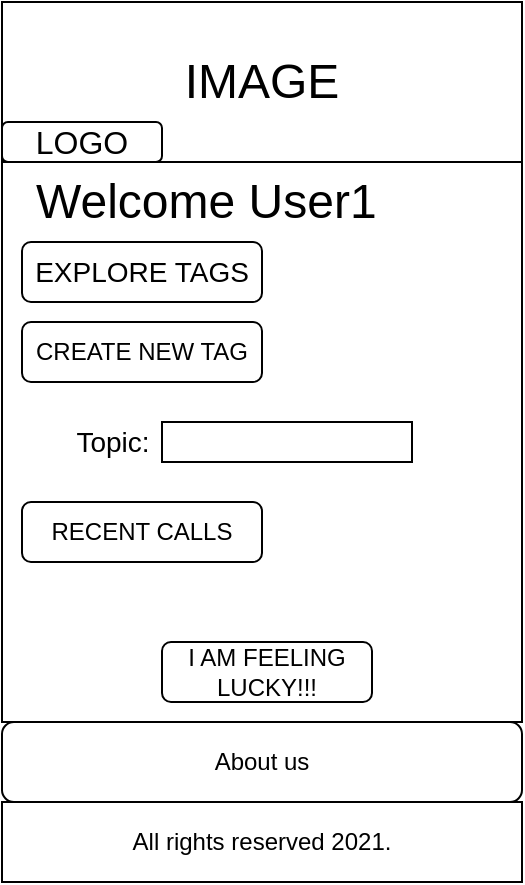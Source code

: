 <mxfile version="14.4.3" type="google"><diagram name="Page-1" id="03018318-947c-dd8e-b7a3-06fadd420f32"><mxGraphModel dx="2378" dy="491" grid="1" gridSize="10" guides="1" tooltips="1" connect="1" arrows="1" fold="1" page="1" pageScale="1" pageWidth="1100" pageHeight="850" background="#ffffff" math="0" shadow="0"><root><mxCell id="0"/><mxCell id="1" parent="0"/><mxCell id="UzBa_a379_UsBg93KTNn-10" value="" style="rounded=0;whiteSpace=wrap;html=1;" parent="1" vertex="1"><mxGeometry x="-30" y="190" width="260" height="280" as="geometry"/></mxCell><mxCell id="b-jufonRdxzOg6XVN3WO-2" value="&lt;font style=&quot;font-size: 24px&quot;&gt;IMAGE&lt;/font&gt;" style="rounded=0;whiteSpace=wrap;html=1;" parent="1" vertex="1"><mxGeometry x="-30" y="110" width="260" height="80" as="geometry"/></mxCell><mxCell id="b-jufonRdxzOg6XVN3WO-3" value="&lt;font size=&quot;3&quot;&gt;LOGO&lt;/font&gt;" style="rounded=1;whiteSpace=wrap;html=1;" parent="1" vertex="1"><mxGeometry x="-30" y="170" width="80" height="20" as="geometry"/></mxCell><mxCell id="b-jufonRdxzOg6XVN3WO-12" value="&lt;font style=&quot;font-size: 24px&quot;&gt;Welcome User1&amp;nbsp;&lt;/font&gt;" style="text;html=1;align=center;verticalAlign=middle;resizable=0;points=[];autosize=1;" parent="1" vertex="1"><mxGeometry x="-20" y="200" width="190" height="20" as="geometry"/></mxCell><mxCell id="b-jufonRdxzOg6XVN3WO-14" value="&lt;font style=&quot;font-size: 12px&quot;&gt;I AM FEELING LUCKY!!!&lt;/font&gt;" style="rounded=1;whiteSpace=wrap;html=1;" parent="1" vertex="1"><mxGeometry x="50" y="430" width="105" height="30" as="geometry"/></mxCell><mxCell id="b-jufonRdxzOg6XVN3WO-10" value="All rights reserved 2021." style="rounded=0;whiteSpace=wrap;html=1;" parent="1" vertex="1"><mxGeometry x="-30" y="510" width="260" height="40" as="geometry"/></mxCell><mxCell id="b-jufonRdxzOg6XVN3WO-15" value="About us" style="rounded=1;whiteSpace=wrap;html=1;" parent="1" vertex="1"><mxGeometry x="-30" y="470" width="260" height="40" as="geometry"/></mxCell><mxCell id="UzBa_a379_UsBg93KTNn-4" value="&lt;font style=&quot;font-size: 14px&quot;&gt;EXPLORE TAGS&lt;/font&gt;" style="rounded=1;whiteSpace=wrap;html=1;" parent="1" vertex="1"><mxGeometry x="-20" y="230" width="120" height="30" as="geometry"/></mxCell><mxCell id="UzBa_a379_UsBg93KTNn-5" value="&lt;font style=&quot;font-size: 12px&quot;&gt;CREATE NEW TAG&lt;/font&gt;" style="rounded=1;whiteSpace=wrap;html=1;" parent="1" vertex="1"><mxGeometry x="-20" y="270" width="120" height="30" as="geometry"/></mxCell><mxCell id="UzBa_a379_UsBg93KTNn-7" value="" style="rounded=0;whiteSpace=wrap;html=1;" parent="1" vertex="1"><mxGeometry x="50" y="320" width="125" height="20" as="geometry"/></mxCell><mxCell id="UzBa_a379_UsBg93KTNn-8" value="&lt;font style=&quot;font-size: 14px&quot;&gt;Topic:&lt;/font&gt;" style="text;html=1;align=center;verticalAlign=middle;resizable=0;points=[];autosize=1;" parent="1" vertex="1"><mxGeometry y="320" width="50" height="20" as="geometry"/></mxCell><mxCell id="UzBa_a379_UsBg93KTNn-11" value="&lt;font style=&quot;font-size: 12px&quot;&gt;RECENT CALLS&lt;/font&gt;" style="rounded=1;whiteSpace=wrap;html=1;" parent="1" vertex="1"><mxGeometry x="-20" y="360" width="120" height="30" as="geometry"/></mxCell></root></mxGraphModel></diagram></mxfile>